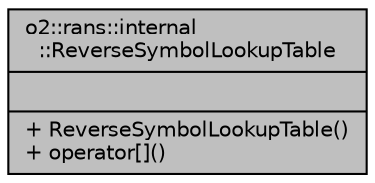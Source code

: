 digraph "o2::rans::internal::ReverseSymbolLookupTable"
{
 // INTERACTIVE_SVG=YES
  bgcolor="transparent";
  edge [fontname="Helvetica",fontsize="10",labelfontname="Helvetica",labelfontsize="10"];
  node [fontname="Helvetica",fontsize="10",shape=record];
  Node1 [label="{o2::rans::internal\l::ReverseSymbolLookupTable\n||+ ReverseSymbolLookupTable()\l+ operator[]()\l}",height=0.2,width=0.4,color="black", fillcolor="grey75", style="filled", fontcolor="black"];
}
